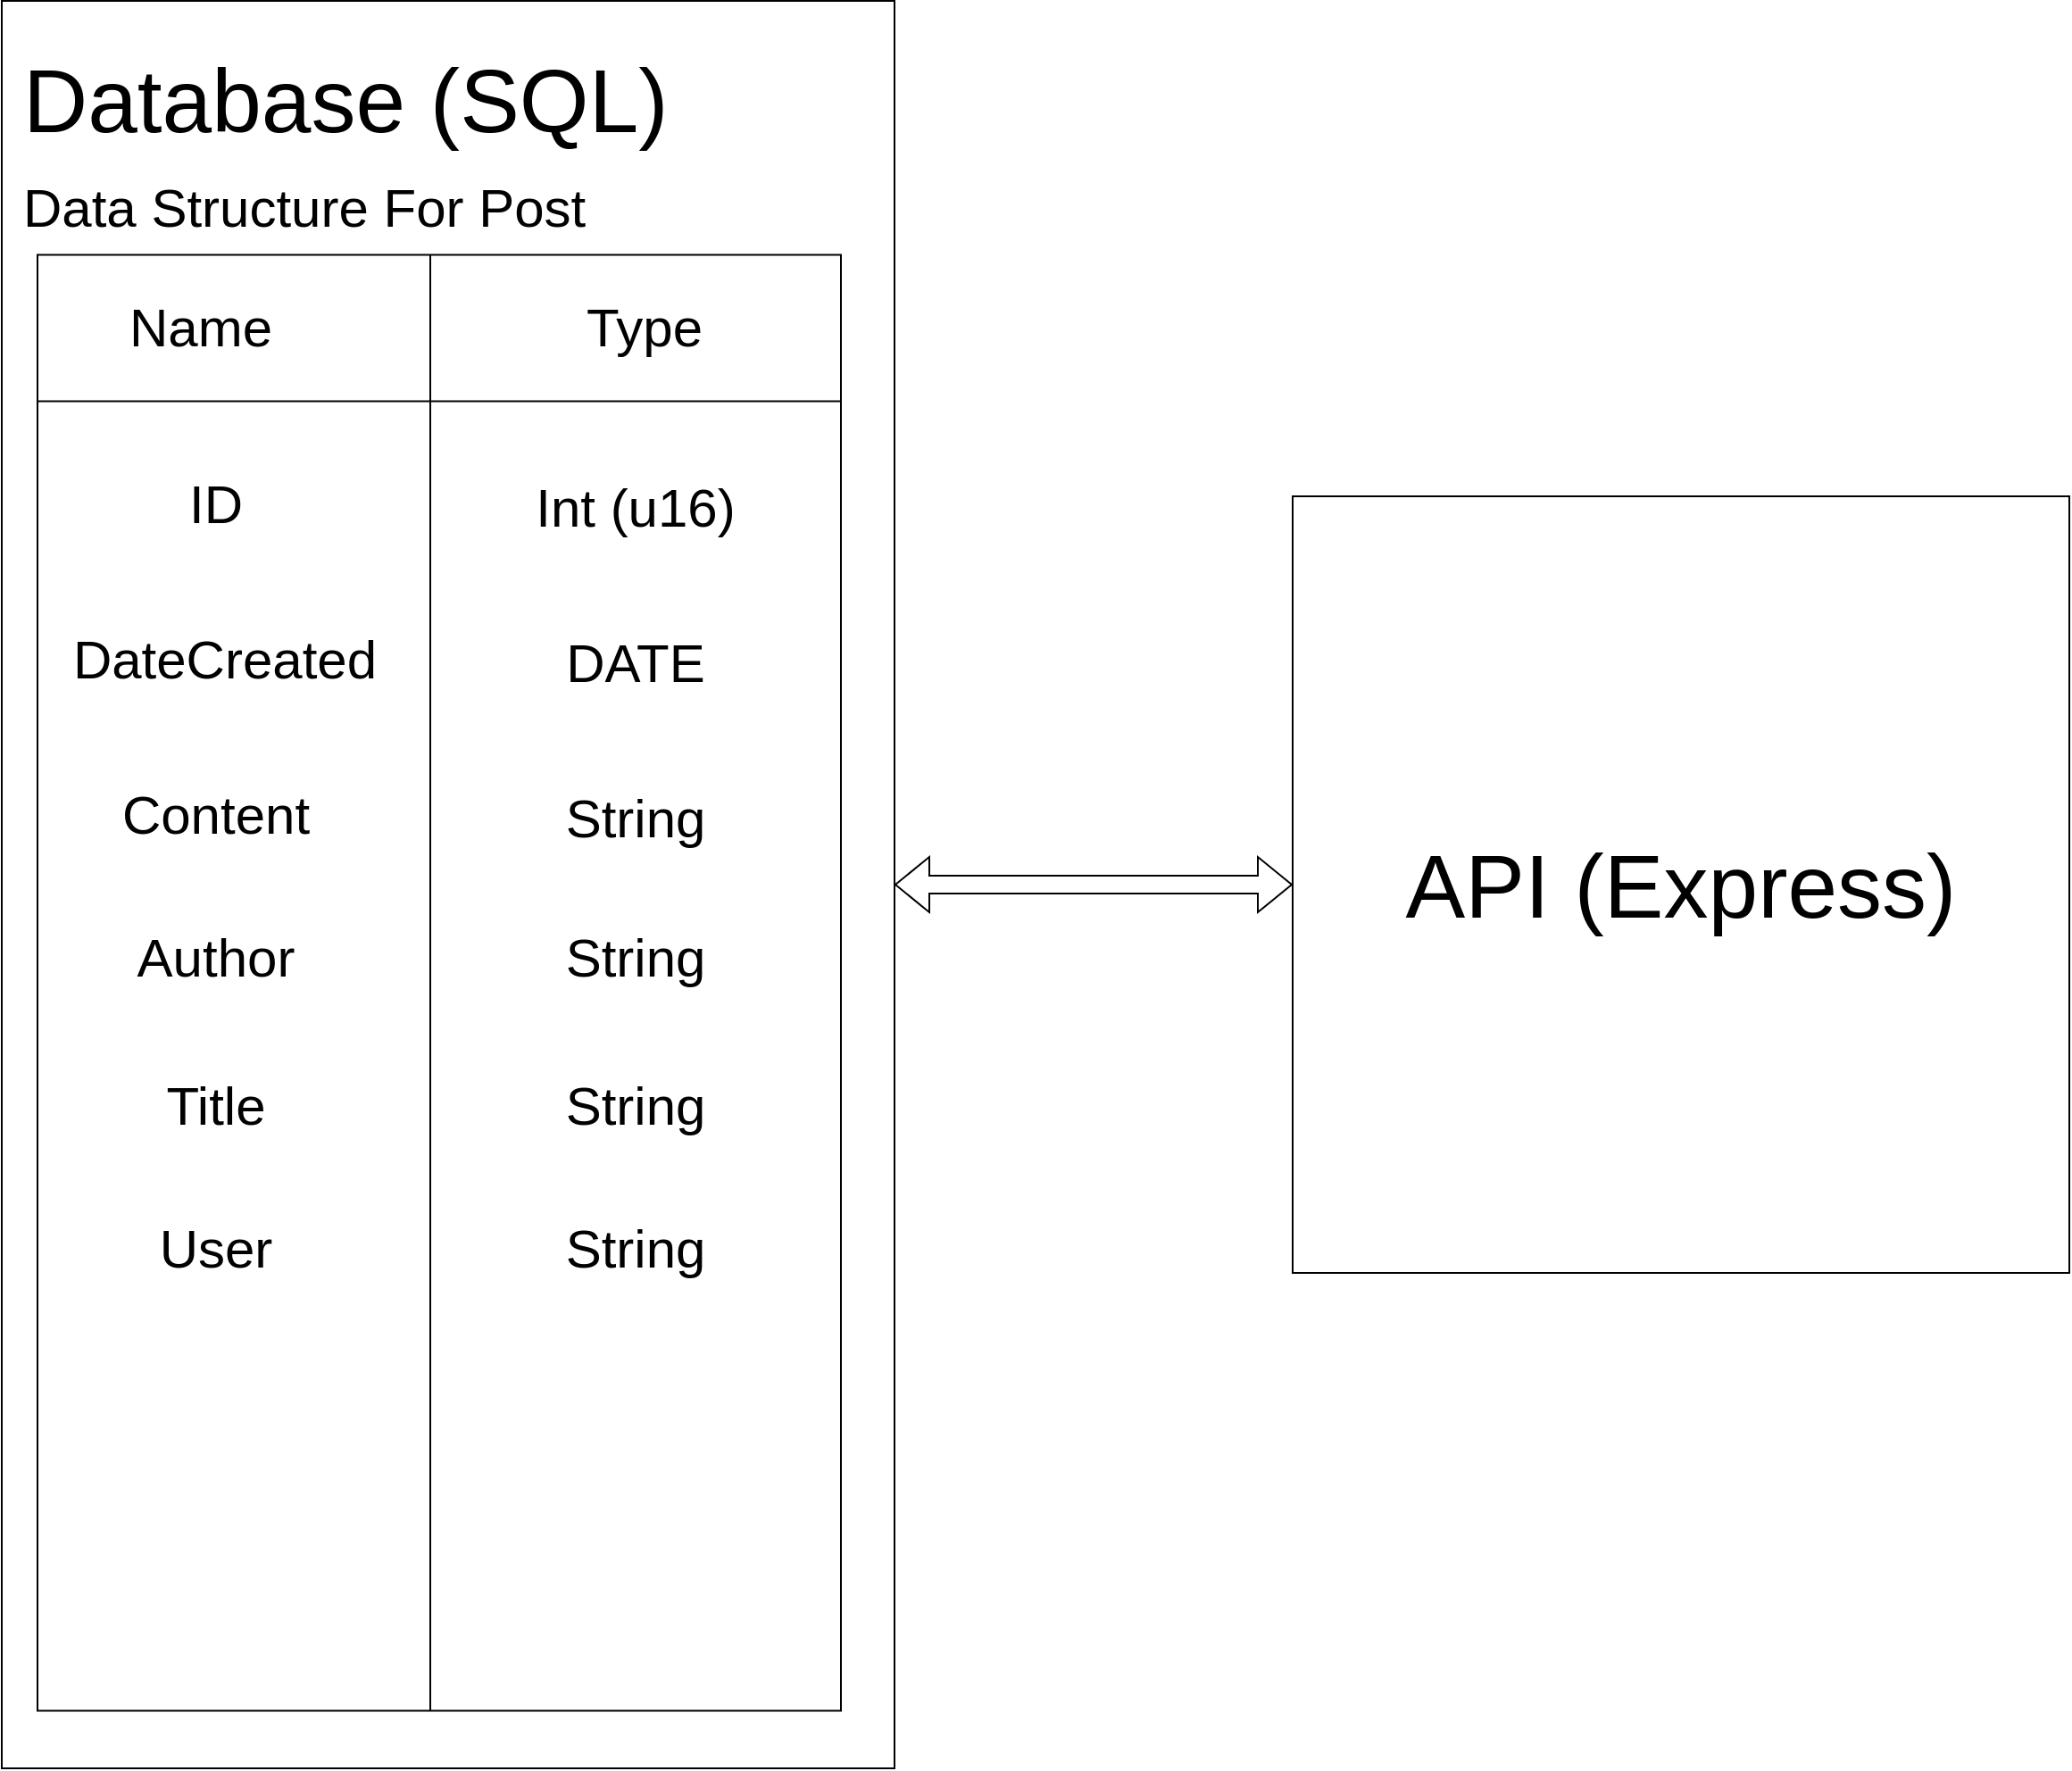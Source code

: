 <mxfile version="20.2.7" type="github">
  <diagram id="vFpEi51lfVhAChu2OiTF" name="Page-1">
    <mxGraphModel dx="2370" dy="1310" grid="1" gridSize="10" guides="1" tooltips="1" connect="1" arrows="1" fold="1" page="1" pageScale="1" pageWidth="1920" pageHeight="1200" math="0" shadow="0">
      <root>
        <mxCell id="0" />
        <mxCell id="1" parent="0" />
        <mxCell id="2zb8HcEoKZOrfrtZ1hvQ-3" value="&lt;p style=&quot;line-height: 0;&quot;&gt;&lt;br&gt;&lt;/p&gt;&lt;p style=&quot;line-height: 0;&quot;&gt;&lt;br&gt;&lt;/p&gt;" style="rounded=0;whiteSpace=wrap;html=1;fontSize=50;align=left;" vertex="1" parent="1">
          <mxGeometry x="20" y="105.5" width="500" height="990" as="geometry" />
        </mxCell>
        <mxCell id="2zb8HcEoKZOrfrtZ1hvQ-1" value="&lt;font style=&quot;font-size: 50px;&quot;&gt;API (Express)&lt;/font&gt;" style="whiteSpace=wrap;html=1;aspect=fixed;" vertex="1" parent="1">
          <mxGeometry x="743" y="383" width="435" height="435" as="geometry" />
        </mxCell>
        <mxCell id="2zb8HcEoKZOrfrtZ1hvQ-2" value="" style="shape=internalStorage;whiteSpace=wrap;html=1;backgroundOutline=1;fontSize=50;dx=220;dy=82;" vertex="1" parent="1">
          <mxGeometry x="40" y="247.75" width="450" height="815.5" as="geometry" />
        </mxCell>
        <mxCell id="2zb8HcEoKZOrfrtZ1hvQ-4" value="Data Structure For Post&lt;br style=&quot;font-size: 30px;&quot;&gt;" style="text;html=1;strokeColor=none;fillColor=none;align=left;verticalAlign=middle;whiteSpace=wrap;rounded=0;fontSize=30;" vertex="1" parent="1">
          <mxGeometry x="30" y="205.5" width="550" height="30" as="geometry" />
        </mxCell>
        <mxCell id="2zb8HcEoKZOrfrtZ1hvQ-5" value="Database (SQL)" style="text;html=1;strokeColor=none;fillColor=none;align=left;verticalAlign=middle;whiteSpace=wrap;rounded=0;fontSize=50;" vertex="1" parent="1">
          <mxGeometry x="30" y="145.5" width="370" height="30" as="geometry" />
        </mxCell>
        <mxCell id="2zb8HcEoKZOrfrtZ1hvQ-8" value="Name" style="text;html=1;strokeColor=none;fillColor=none;align=center;verticalAlign=middle;whiteSpace=wrap;rounded=0;fontSize=30;" vertex="1" parent="1">
          <mxGeometry x="90" y="273" width="83" height="30" as="geometry" />
        </mxCell>
        <mxCell id="2zb8HcEoKZOrfrtZ1hvQ-9" value="Type" style="text;html=1;strokeColor=none;fillColor=none;align=center;verticalAlign=middle;whiteSpace=wrap;rounded=0;fontSize=30;" vertex="1" parent="1">
          <mxGeometry x="350" y="273" width="60" height="30" as="geometry" />
        </mxCell>
        <mxCell id="2zb8HcEoKZOrfrtZ1hvQ-10" value="ID" style="text;html=1;strokeColor=none;fillColor=none;align=center;verticalAlign=middle;whiteSpace=wrap;rounded=0;fontSize=30;" vertex="1" parent="1">
          <mxGeometry x="60" y="353" width="160" height="67" as="geometry" />
        </mxCell>
        <mxCell id="2zb8HcEoKZOrfrtZ1hvQ-11" value="Int (u16)" style="text;html=1;strokeColor=none;fillColor=none;align=center;verticalAlign=middle;whiteSpace=wrap;rounded=0;fontSize=30;" vertex="1" parent="1">
          <mxGeometry x="290" y="358.5" width="170" height="61.5" as="geometry" />
        </mxCell>
        <mxCell id="2zb8HcEoKZOrfrtZ1hvQ-13" value="Content" style="text;html=1;strokeColor=none;fillColor=none;align=center;verticalAlign=middle;whiteSpace=wrap;rounded=0;fontSize=30;" vertex="1" parent="1">
          <mxGeometry x="60" y="527" width="160" height="67" as="geometry" />
        </mxCell>
        <mxCell id="2zb8HcEoKZOrfrtZ1hvQ-14" value="String" style="text;html=1;strokeColor=none;fillColor=none;align=center;verticalAlign=middle;whiteSpace=wrap;rounded=0;fontSize=30;" vertex="1" parent="1">
          <mxGeometry x="290" y="532.5" width="170" height="61.5" as="geometry" />
        </mxCell>
        <mxCell id="2zb8HcEoKZOrfrtZ1hvQ-15" value="Author" style="text;html=1;strokeColor=none;fillColor=none;align=center;verticalAlign=middle;whiteSpace=wrap;rounded=0;fontSize=30;" vertex="1" parent="1">
          <mxGeometry x="60" y="607" width="160" height="67" as="geometry" />
        </mxCell>
        <mxCell id="2zb8HcEoKZOrfrtZ1hvQ-16" value="String" style="text;html=1;strokeColor=none;fillColor=none;align=center;verticalAlign=middle;whiteSpace=wrap;rounded=0;fontSize=30;" vertex="1" parent="1">
          <mxGeometry x="290" y="609.75" width="170" height="61.5" as="geometry" />
        </mxCell>
        <mxCell id="2zb8HcEoKZOrfrtZ1hvQ-17" value="DateCreated" style="text;html=1;strokeColor=none;fillColor=none;align=center;verticalAlign=middle;whiteSpace=wrap;rounded=0;fontSize=30;" vertex="1" parent="1">
          <mxGeometry x="50" y="440" width="190" height="67" as="geometry" />
        </mxCell>
        <mxCell id="2zb8HcEoKZOrfrtZ1hvQ-18" value="DATE" style="text;html=1;strokeColor=none;fillColor=none;align=center;verticalAlign=middle;whiteSpace=wrap;rounded=0;fontSize=30;" vertex="1" parent="1">
          <mxGeometry x="290" y="445.5" width="170" height="61.5" as="geometry" />
        </mxCell>
        <mxCell id="2zb8HcEoKZOrfrtZ1hvQ-19" value="" style="shape=flexArrow;endArrow=classic;startArrow=classic;html=1;rounded=0;fontSize=30;exitX=0;exitY=0.5;exitDx=0;exitDy=0;entryX=1;entryY=0.5;entryDx=0;entryDy=0;" edge="1" parent="1" source="2zb8HcEoKZOrfrtZ1hvQ-1" target="2zb8HcEoKZOrfrtZ1hvQ-3">
          <mxGeometry width="100" height="100" relative="1" as="geometry">
            <mxPoint x="930" y="700" as="sourcePoint" />
            <mxPoint x="1030" y="600" as="targetPoint" />
          </mxGeometry>
        </mxCell>
        <mxCell id="2zb8HcEoKZOrfrtZ1hvQ-20" value="Title" style="text;html=1;strokeColor=none;fillColor=none;align=center;verticalAlign=middle;whiteSpace=wrap;rounded=0;fontSize=30;" vertex="1" parent="1">
          <mxGeometry x="60" y="690" width="160" height="67" as="geometry" />
        </mxCell>
        <mxCell id="2zb8HcEoKZOrfrtZ1hvQ-21" value="String" style="text;html=1;strokeColor=none;fillColor=none;align=center;verticalAlign=middle;whiteSpace=wrap;rounded=0;fontSize=30;" vertex="1" parent="1">
          <mxGeometry x="290" y="692.75" width="170" height="61.5" as="geometry" />
        </mxCell>
        <mxCell id="2zb8HcEoKZOrfrtZ1hvQ-22" value="User" style="text;html=1;strokeColor=none;fillColor=none;align=center;verticalAlign=middle;whiteSpace=wrap;rounded=0;fontSize=30;" vertex="1" parent="1">
          <mxGeometry x="60" y="770" width="160" height="67" as="geometry" />
        </mxCell>
        <mxCell id="2zb8HcEoKZOrfrtZ1hvQ-23" value="String" style="text;html=1;strokeColor=none;fillColor=none;align=center;verticalAlign=middle;whiteSpace=wrap;rounded=0;fontSize=30;" vertex="1" parent="1">
          <mxGeometry x="290" y="772.75" width="170" height="61.5" as="geometry" />
        </mxCell>
      </root>
    </mxGraphModel>
  </diagram>
</mxfile>
